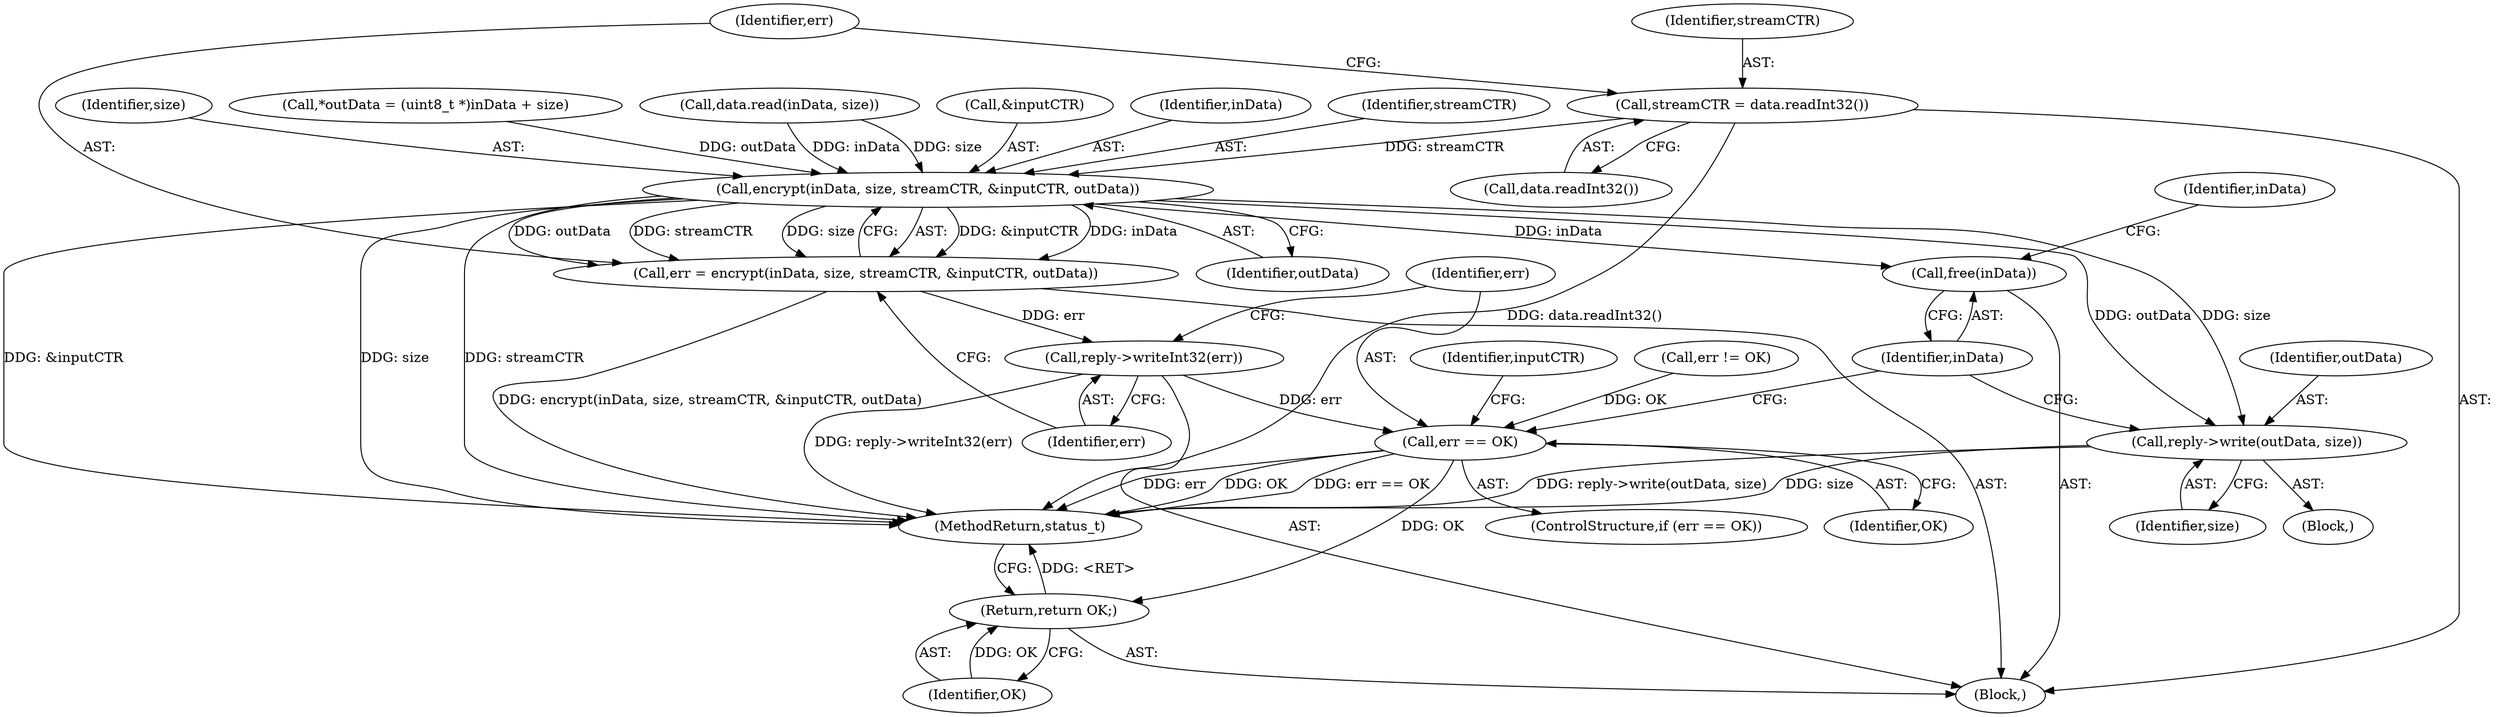 digraph "0_Android_9667e3eff2d34c3797c3b529370de47b2c1f1bf6@API" {
"1000223" [label="(Call,streamCTR = data.readInt32())"];
"1000229" [label="(Call,encrypt(inData, size, streamCTR, &inputCTR, outData))"];
"1000227" [label="(Call,err = encrypt(inData, size, streamCTR, &inputCTR, outData))"];
"1000236" [label="(Call,reply->writeInt32(err))"];
"1000239" [label="(Call,err == OK)"];
"1000255" [label="(Return,return OK;)"];
"1000245" [label="(Call,reply->write(outData, size))"];
"1000248" [label="(Call,free(inData))"];
"1000239" [label="(Call,err == OK)"];
"1000212" [label="(Call,err != OK)"];
"1000235" [label="(Identifier,outData)"];
"1000248" [label="(Call,free(inData))"];
"1000251" [label="(Identifier,inData)"];
"1000208" [label="(Call,data.read(inData, size))"];
"1000242" [label="(Block,)"];
"1000244" [label="(Identifier,inputCTR)"];
"1000249" [label="(Identifier,inData)"];
"1000237" [label="(Identifier,err)"];
"1000246" [label="(Identifier,outData)"];
"1000233" [label="(Call,&inputCTR)"];
"1000240" [label="(Identifier,err)"];
"1000228" [label="(Identifier,err)"];
"1000230" [label="(Identifier,inData)"];
"1000229" [label="(Call,encrypt(inData, size, streamCTR, &inputCTR, outData))"];
"1000241" [label="(Identifier,OK)"];
"1000232" [label="(Identifier,streamCTR)"];
"1000227" [label="(Call,err = encrypt(inData, size, streamCTR, &inputCTR, outData))"];
"1000170" [label="(Block,)"];
"1000238" [label="(ControlStructure,if (err == OK))"];
"1000256" [label="(Identifier,OK)"];
"1000407" [label="(MethodReturn,status_t)"];
"1000245" [label="(Call,reply->write(outData, size))"];
"1000255" [label="(Return,return OK;)"];
"1000224" [label="(Identifier,streamCTR)"];
"1000236" [label="(Call,reply->writeInt32(err))"];
"1000231" [label="(Identifier,size)"];
"1000223" [label="(Call,streamCTR = data.readInt32())"];
"1000225" [label="(Call,data.readInt32())"];
"1000247" [label="(Identifier,size)"];
"1000198" [label="(Call,*outData = (uint8_t *)inData + size)"];
"1000223" -> "1000170"  [label="AST: "];
"1000223" -> "1000225"  [label="CFG: "];
"1000224" -> "1000223"  [label="AST: "];
"1000225" -> "1000223"  [label="AST: "];
"1000228" -> "1000223"  [label="CFG: "];
"1000223" -> "1000407"  [label="DDG: data.readInt32()"];
"1000223" -> "1000229"  [label="DDG: streamCTR"];
"1000229" -> "1000227"  [label="AST: "];
"1000229" -> "1000235"  [label="CFG: "];
"1000230" -> "1000229"  [label="AST: "];
"1000231" -> "1000229"  [label="AST: "];
"1000232" -> "1000229"  [label="AST: "];
"1000233" -> "1000229"  [label="AST: "];
"1000235" -> "1000229"  [label="AST: "];
"1000227" -> "1000229"  [label="CFG: "];
"1000229" -> "1000407"  [label="DDG: &inputCTR"];
"1000229" -> "1000407"  [label="DDG: size"];
"1000229" -> "1000407"  [label="DDG: streamCTR"];
"1000229" -> "1000227"  [label="DDG: &inputCTR"];
"1000229" -> "1000227"  [label="DDG: inData"];
"1000229" -> "1000227"  [label="DDG: outData"];
"1000229" -> "1000227"  [label="DDG: streamCTR"];
"1000229" -> "1000227"  [label="DDG: size"];
"1000208" -> "1000229"  [label="DDG: inData"];
"1000208" -> "1000229"  [label="DDG: size"];
"1000198" -> "1000229"  [label="DDG: outData"];
"1000229" -> "1000245"  [label="DDG: outData"];
"1000229" -> "1000245"  [label="DDG: size"];
"1000229" -> "1000248"  [label="DDG: inData"];
"1000227" -> "1000170"  [label="AST: "];
"1000228" -> "1000227"  [label="AST: "];
"1000237" -> "1000227"  [label="CFG: "];
"1000227" -> "1000407"  [label="DDG: encrypt(inData, size, streamCTR, &inputCTR, outData)"];
"1000227" -> "1000236"  [label="DDG: err"];
"1000236" -> "1000170"  [label="AST: "];
"1000236" -> "1000237"  [label="CFG: "];
"1000237" -> "1000236"  [label="AST: "];
"1000240" -> "1000236"  [label="CFG: "];
"1000236" -> "1000407"  [label="DDG: reply->writeInt32(err)"];
"1000236" -> "1000239"  [label="DDG: err"];
"1000239" -> "1000238"  [label="AST: "];
"1000239" -> "1000241"  [label="CFG: "];
"1000240" -> "1000239"  [label="AST: "];
"1000241" -> "1000239"  [label="AST: "];
"1000244" -> "1000239"  [label="CFG: "];
"1000249" -> "1000239"  [label="CFG: "];
"1000239" -> "1000407"  [label="DDG: err == OK"];
"1000239" -> "1000407"  [label="DDG: err"];
"1000239" -> "1000407"  [label="DDG: OK"];
"1000212" -> "1000239"  [label="DDG: OK"];
"1000239" -> "1000255"  [label="DDG: OK"];
"1000255" -> "1000170"  [label="AST: "];
"1000255" -> "1000256"  [label="CFG: "];
"1000256" -> "1000255"  [label="AST: "];
"1000407" -> "1000255"  [label="CFG: "];
"1000255" -> "1000407"  [label="DDG: <RET>"];
"1000256" -> "1000255"  [label="DDG: OK"];
"1000245" -> "1000242"  [label="AST: "];
"1000245" -> "1000247"  [label="CFG: "];
"1000246" -> "1000245"  [label="AST: "];
"1000247" -> "1000245"  [label="AST: "];
"1000249" -> "1000245"  [label="CFG: "];
"1000245" -> "1000407"  [label="DDG: reply->write(outData, size)"];
"1000245" -> "1000407"  [label="DDG: size"];
"1000248" -> "1000170"  [label="AST: "];
"1000248" -> "1000249"  [label="CFG: "];
"1000249" -> "1000248"  [label="AST: "];
"1000251" -> "1000248"  [label="CFG: "];
}
